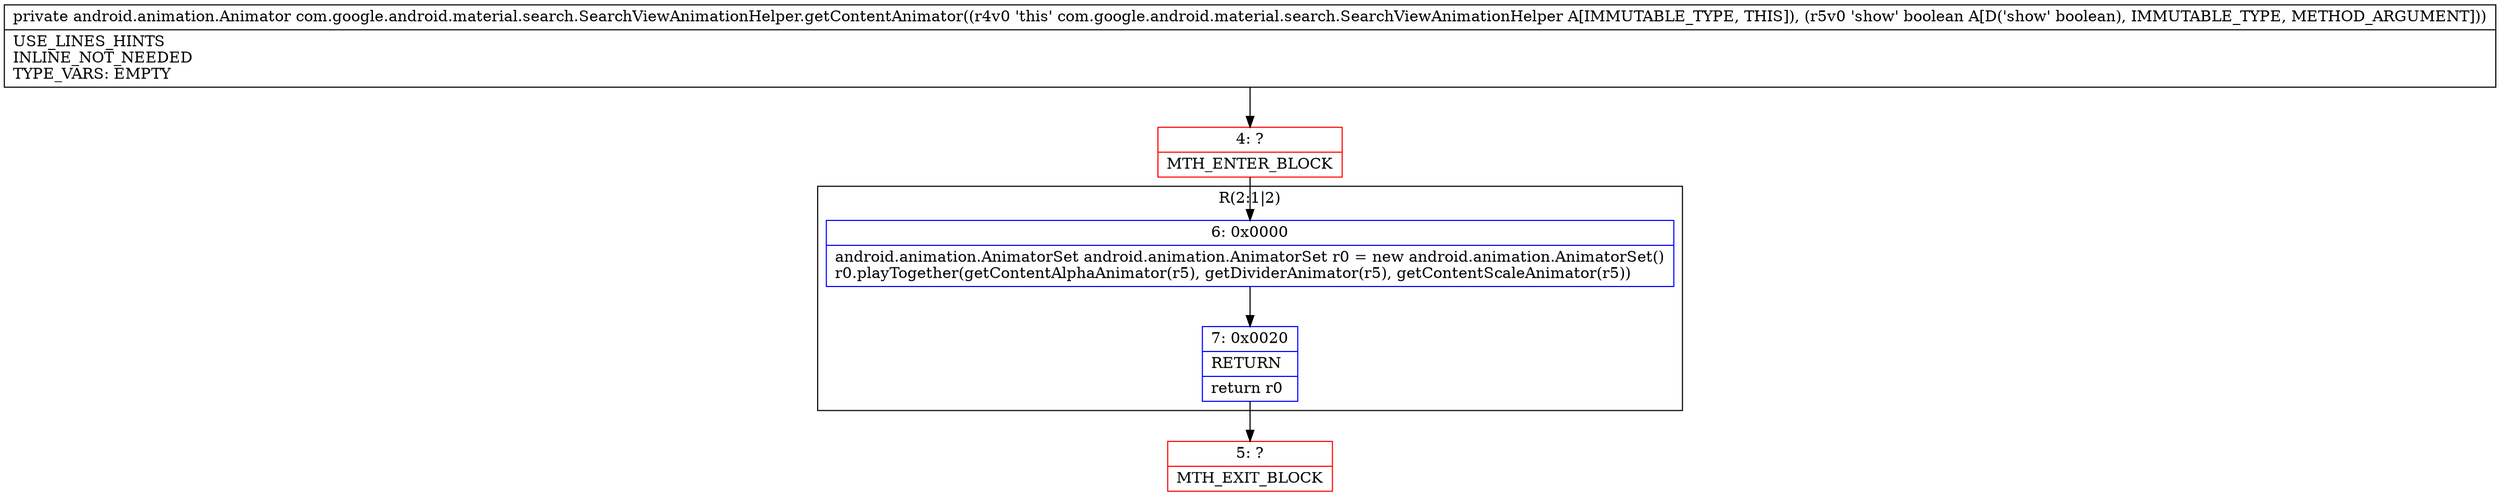 digraph "CFG forcom.google.android.material.search.SearchViewAnimationHelper.getContentAnimator(Z)Landroid\/animation\/Animator;" {
subgraph cluster_Region_1032594459 {
label = "R(2:1|2)";
node [shape=record,color=blue];
Node_6 [shape=record,label="{6\:\ 0x0000|android.animation.AnimatorSet android.animation.AnimatorSet r0 = new android.animation.AnimatorSet()\lr0.playTogether(getContentAlphaAnimator(r5), getDividerAnimator(r5), getContentScaleAnimator(r5))\l}"];
Node_7 [shape=record,label="{7\:\ 0x0020|RETURN\l|return r0\l}"];
}
Node_4 [shape=record,color=red,label="{4\:\ ?|MTH_ENTER_BLOCK\l}"];
Node_5 [shape=record,color=red,label="{5\:\ ?|MTH_EXIT_BLOCK\l}"];
MethodNode[shape=record,label="{private android.animation.Animator com.google.android.material.search.SearchViewAnimationHelper.getContentAnimator((r4v0 'this' com.google.android.material.search.SearchViewAnimationHelper A[IMMUTABLE_TYPE, THIS]), (r5v0 'show' boolean A[D('show' boolean), IMMUTABLE_TYPE, METHOD_ARGUMENT]))  | USE_LINES_HINTS\lINLINE_NOT_NEEDED\lTYPE_VARS: EMPTY\l}"];
MethodNode -> Node_4;Node_6 -> Node_7;
Node_7 -> Node_5;
Node_4 -> Node_6;
}

